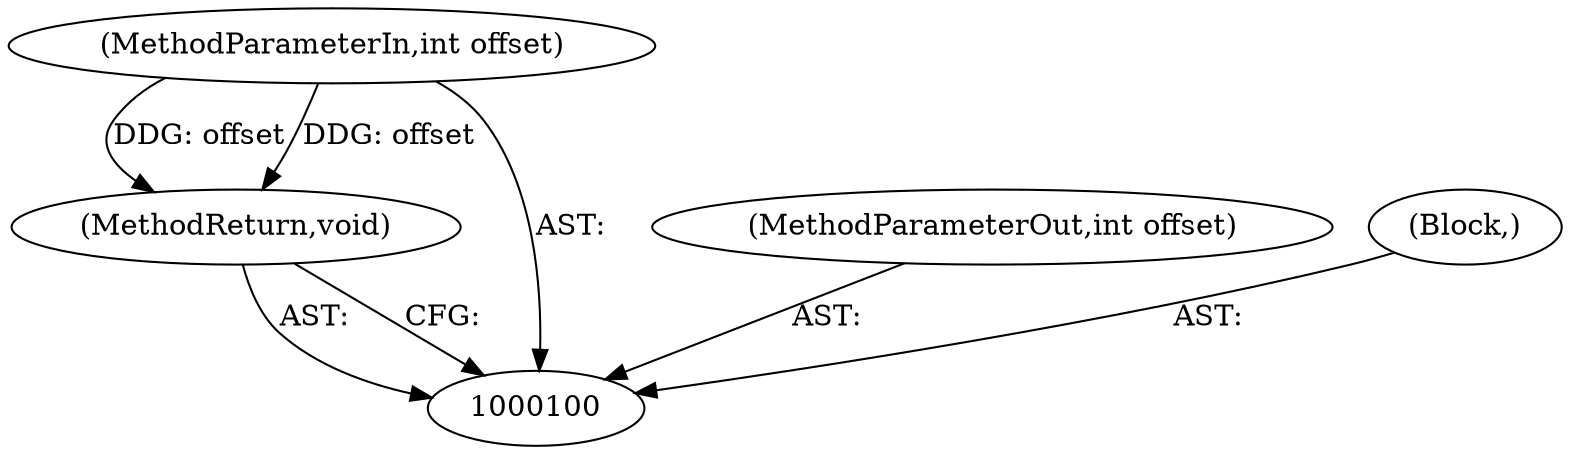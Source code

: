 digraph "0_Chrome_a7d715ae5b654d1f98669fd979a00282a7229044" {
"1000103" [label="(MethodReturn,void)"];
"1000101" [label="(MethodParameterIn,int offset)"];
"1000107" [label="(MethodParameterOut,int offset)"];
"1000102" [label="(Block,)"];
"1000103" -> "1000100"  [label="AST: "];
"1000103" -> "1000100"  [label="CFG: "];
"1000101" -> "1000103"  [label="DDG: offset"];
"1000101" -> "1000100"  [label="AST: "];
"1000101" -> "1000103"  [label="DDG: offset"];
"1000107" -> "1000100"  [label="AST: "];
"1000102" -> "1000100"  [label="AST: "];
}

